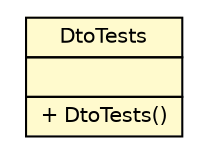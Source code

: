 #!/usr/local/bin/dot
#
# Class diagram 
# Generated by UMLGraph version 5.1 (http://www.umlgraph.org/)
#

digraph G {
	edge [fontname="Helvetica",fontsize=10,labelfontname="Helvetica",labelfontsize=10];
	node [fontname="Helvetica",fontsize=10,shape=plaintext];
	nodesep=0.25;
	ranksep=0.5;
	// net.sereneproject.collector.dto.DtoTests
	c147 [label=<<table title="net.sereneproject.collector.dto.DtoTests" border="0" cellborder="1" cellspacing="0" cellpadding="2" port="p" bgcolor="lemonChiffon" href="./DtoTests.html">
		<tr><td><table border="0" cellspacing="0" cellpadding="1">
<tr><td align="center" balign="center"> DtoTests </td></tr>
		</table></td></tr>
		<tr><td><table border="0" cellspacing="0" cellpadding="1">
<tr><td align="left" balign="left">  </td></tr>
		</table></td></tr>
		<tr><td><table border="0" cellspacing="0" cellpadding="1">
<tr><td align="left" balign="left"> + DtoTests() </td></tr>
		</table></td></tr>
		</table>>, fontname="Helvetica", fontcolor="black", fontsize=10.0];
}

